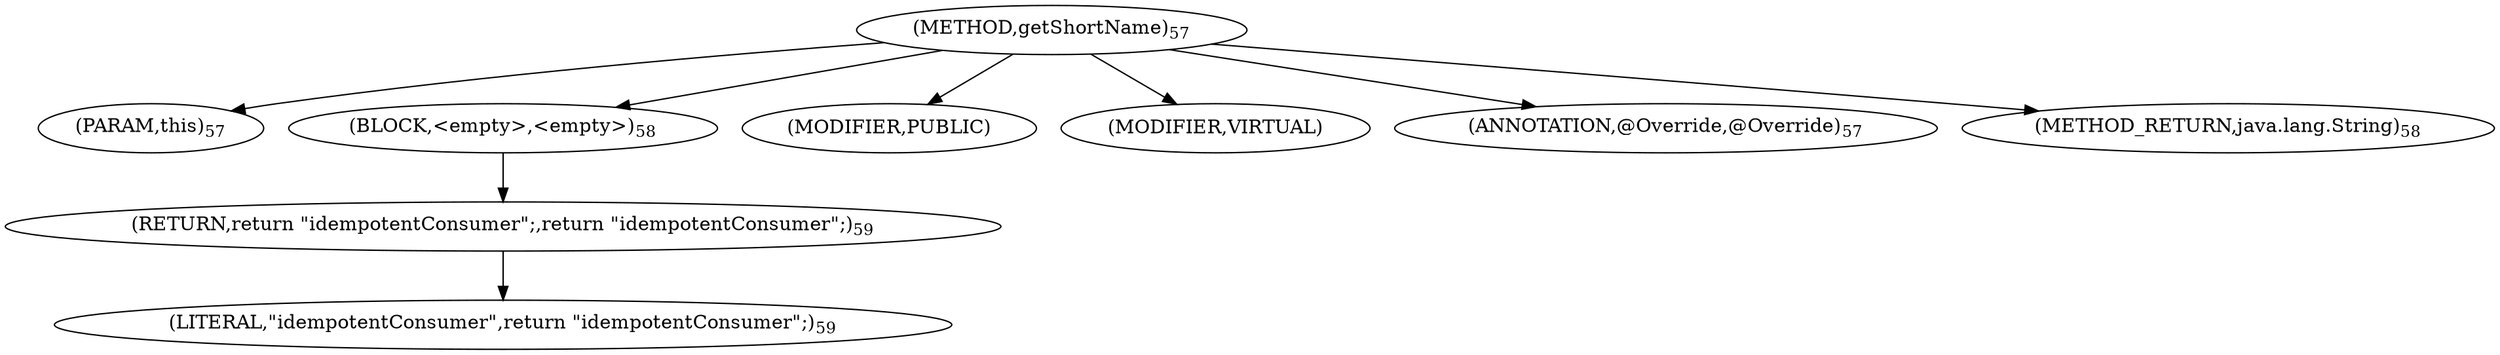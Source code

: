 digraph "getShortName" {  
"68" [label = <(METHOD,getShortName)<SUB>57</SUB>> ]
"69" [label = <(PARAM,this)<SUB>57</SUB>> ]
"70" [label = <(BLOCK,&lt;empty&gt;,&lt;empty&gt;)<SUB>58</SUB>> ]
"71" [label = <(RETURN,return &quot;idempotentConsumer&quot;;,return &quot;idempotentConsumer&quot;;)<SUB>59</SUB>> ]
"72" [label = <(LITERAL,&quot;idempotentConsumer&quot;,return &quot;idempotentConsumer&quot;;)<SUB>59</SUB>> ]
"73" [label = <(MODIFIER,PUBLIC)> ]
"74" [label = <(MODIFIER,VIRTUAL)> ]
"75" [label = <(ANNOTATION,@Override,@Override)<SUB>57</SUB>> ]
"76" [label = <(METHOD_RETURN,java.lang.String)<SUB>58</SUB>> ]
  "68" -> "69" 
  "68" -> "70" 
  "68" -> "73" 
  "68" -> "74" 
  "68" -> "75" 
  "68" -> "76" 
  "70" -> "71" 
  "71" -> "72" 
}
